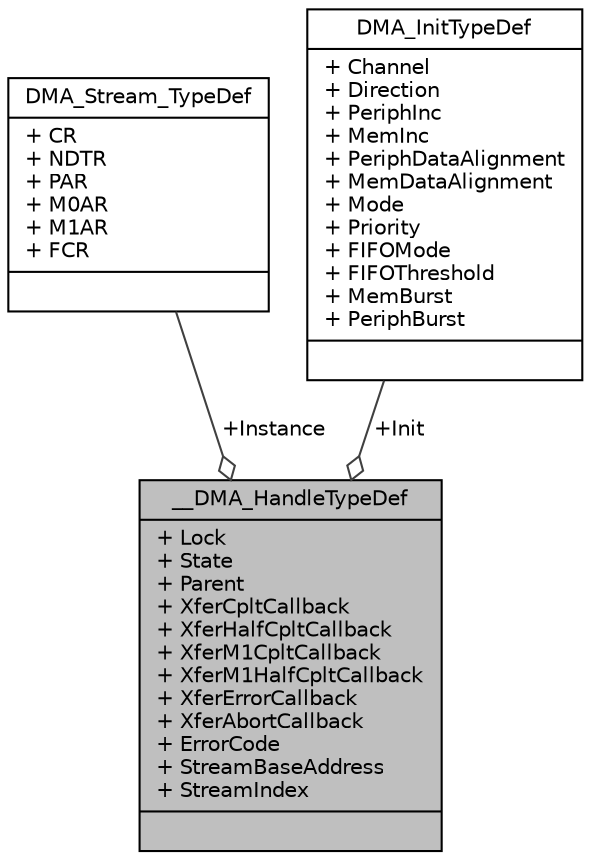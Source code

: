 digraph "__DMA_HandleTypeDef"
{
  edge [fontname="Helvetica",fontsize="10",labelfontname="Helvetica",labelfontsize="10"];
  node [fontname="Helvetica",fontsize="10",shape=record];
  Node1 [label="{__DMA_HandleTypeDef\n|+ Lock\l+ State\l+ Parent\l+ XferCpltCallback\l+ XferHalfCpltCallback\l+ XferM1CpltCallback\l+ XferM1HalfCpltCallback\l+ XferErrorCallback\l+ XferAbortCallback\l+ ErrorCode\l+ StreamBaseAddress\l+ StreamIndex\l|}",height=0.2,width=0.4,color="black", fillcolor="grey75", style="filled", fontcolor="black"];
  Node2 -> Node1 [color="grey25",fontsize="10",style="solid",label=" +Instance" ,arrowhead="odiamond",fontname="Helvetica"];
  Node2 [label="{DMA_Stream_TypeDef\n|+ CR\l+ NDTR\l+ PAR\l+ M0AR\l+ M1AR\l+ FCR\l|}",height=0.2,width=0.4,color="black", fillcolor="white", style="filled",URL="$struct_d_m_a___stream___type_def.html",tooltip="DMA Controller. "];
  Node3 -> Node1 [color="grey25",fontsize="10",style="solid",label=" +Init" ,arrowhead="odiamond",fontname="Helvetica"];
  Node3 [label="{DMA_InitTypeDef\n|+ Channel\l+ Direction\l+ PeriphInc\l+ MemInc\l+ PeriphDataAlignment\l+ MemDataAlignment\l+ Mode\l+ Priority\l+ FIFOMode\l+ FIFOThreshold\l+ MemBurst\l+ PeriphBurst\l|}",height=0.2,width=0.4,color="black", fillcolor="white", style="filled",URL="$struct_d_m_a___init_type_def.html",tooltip="DMA Configuration Structure definition. "];
}
